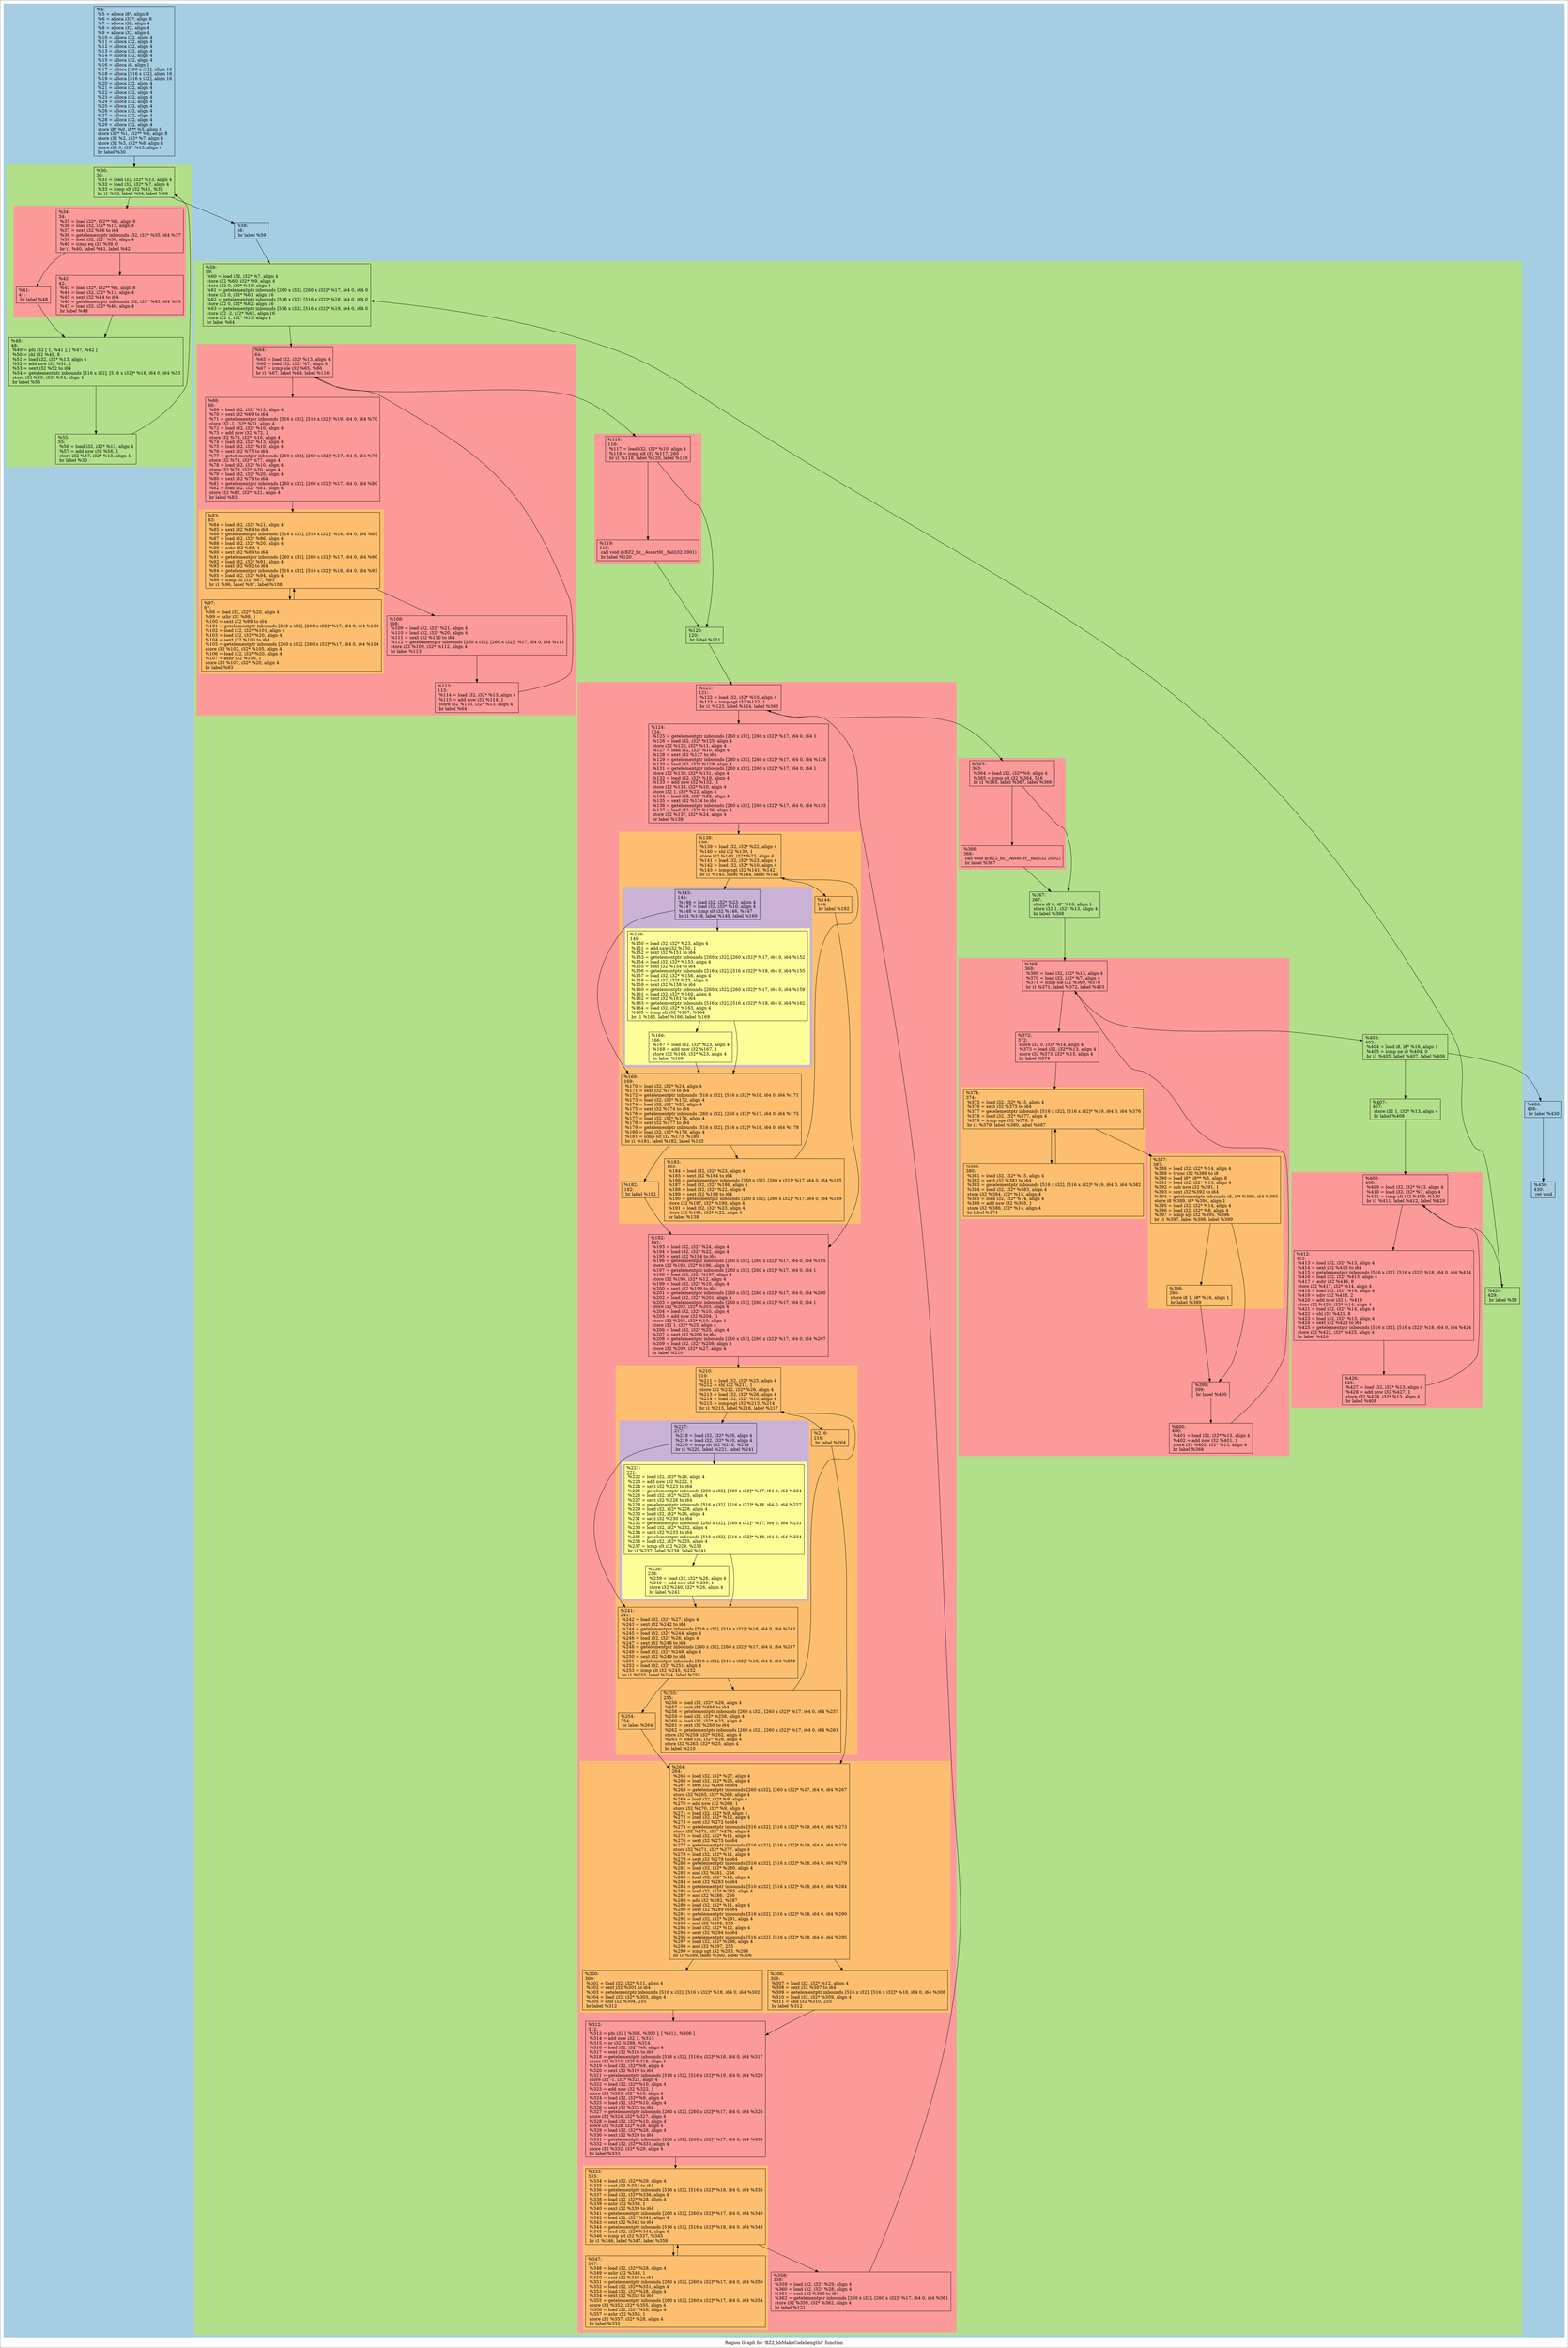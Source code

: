 digraph "Region Graph for 'BZ2_hbMakeCodeLengths' function" {
	label="Region Graph for 'BZ2_hbMakeCodeLengths' function";

	Node0x2a7da40 [shape=record,label="{%4:\l  %5 = alloca i8*, align 8\l  %6 = alloca i32*, align 8\l  %7 = alloca i32, align 4\l  %8 = alloca i32, align 4\l  %9 = alloca i32, align 4\l  %10 = alloca i32, align 4\l  %11 = alloca i32, align 4\l  %12 = alloca i32, align 4\l  %13 = alloca i32, align 4\l  %14 = alloca i32, align 4\l  %15 = alloca i32, align 4\l  %16 = alloca i8, align 1\l  %17 = alloca [260 x i32], align 16\l  %18 = alloca [516 x i32], align 16\l  %19 = alloca [516 x i32], align 16\l  %20 = alloca i32, align 4\l  %21 = alloca i32, align 4\l  %22 = alloca i32, align 4\l  %23 = alloca i32, align 4\l  %24 = alloca i32, align 4\l  %25 = alloca i32, align 4\l  %26 = alloca i32, align 4\l  %27 = alloca i32, align 4\l  %28 = alloca i32, align 4\l  %29 = alloca i32, align 4\l  store i8* %0, i8** %5, align 8\l  store i32* %1, i32** %6, align 8\l  store i32 %2, i32* %7, align 4\l  store i32 %3, i32* %8, align 4\l  store i32 0, i32* %13, align 4\l  br label %30\l}"];
	Node0x2a7da40 -> Node0x2aabf10;
	Node0x2aabf10 [shape=record,label="{%30:\l30:                                               \l  %31 = load i32, i32* %13, align 4\l  %32 = load i32, i32* %7, align 4\l  %33 = icmp slt i32 %31, %32\l  br i1 %33, label %34, label %58\l}"];
	Node0x2aabf10 -> Node0x281d6c0;
	Node0x2aabf10 -> Node0x2b38fd0;
	Node0x281d6c0 [shape=record,label="{%34:\l34:                                               \l  %35 = load i32*, i32** %6, align 8\l  %36 = load i32, i32* %13, align 4\l  %37 = sext i32 %36 to i64\l  %38 = getelementptr inbounds i32, i32* %35, i64 %37\l  %39 = load i32, i32* %38, align 4\l  %40 = icmp eq i32 %39, 0\l  br i1 %40, label %41, label %42\l}"];
	Node0x281d6c0 -> Node0x2ad7290;
	Node0x281d6c0 -> Node0x2a7bac0;
	Node0x2ad7290 [shape=record,label="{%41:\l41:                                               \l  br label %48\l}"];
	Node0x2ad7290 -> Node0x2ab4590;
	Node0x2ab4590 [shape=record,label="{%48:\l48:                                               \l  %49 = phi i32 [ 1, %41 ], [ %47, %42 ]\l  %50 = shl i32 %49, 8\l  %51 = load i32, i32* %13, align 4\l  %52 = add nsw i32 %51, 1\l  %53 = sext i32 %52 to i64\l  %54 = getelementptr inbounds [516 x i32], [516 x i32]* %18, i64 0, i64 %53\l  store i32 %50, i32* %54, align 4\l  br label %55\l}"];
	Node0x2ab4590 -> Node0x2b57780;
	Node0x2b57780 [shape=record,label="{%55:\l55:                                               \l  %56 = load i32, i32* %13, align 4\l  %57 = add nsw i32 %56, 1\l  store i32 %57, i32* %13, align 4\l  br label %30\l}"];
	Node0x2b57780 -> Node0x2aabf10[constraint=false];
	Node0x2a7bac0 [shape=record,label="{%42:\l42:                                               \l  %43 = load i32*, i32** %6, align 8\l  %44 = load i32, i32* %13, align 4\l  %45 = sext i32 %44 to i64\l  %46 = getelementptr inbounds i32, i32* %43, i64 %45\l  %47 = load i32, i32* %46, align 4\l  br label %48\l}"];
	Node0x2a7bac0 -> Node0x2ab4590;
	Node0x2b38fd0 [shape=record,label="{%58:\l58:                                               \l  br label %59\l}"];
	Node0x2b38fd0 -> Node0x2a93270;
	Node0x2a93270 [shape=record,label="{%59:\l59:                                               \l  %60 = load i32, i32* %7, align 4\l  store i32 %60, i32* %9, align 4\l  store i32 0, i32* %10, align 4\l  %61 = getelementptr inbounds [260 x i32], [260 x i32]* %17, i64 0, i64 0\l  store i32 0, i32* %61, align 16\l  %62 = getelementptr inbounds [516 x i32], [516 x i32]* %18, i64 0, i64 0\l  store i32 0, i32* %62, align 16\l  %63 = getelementptr inbounds [516 x i32], [516 x i32]* %19, i64 0, i64 0\l  store i32 -2, i32* %63, align 16\l  store i32 1, i32* %13, align 4\l  br label %64\l}"];
	Node0x2a93270 -> Node0x2a539e0;
	Node0x2a539e0 [shape=record,label="{%64:\l64:                                               \l  %65 = load i32, i32* %13, align 4\l  %66 = load i32, i32* %7, align 4\l  %67 = icmp sle i32 %65, %66\l  br i1 %67, label %68, label %116\l}"];
	Node0x2a539e0 -> Node0x2a8c360;
	Node0x2a539e0 -> Node0x2b33cf0;
	Node0x2a8c360 [shape=record,label="{%68:\l68:                                               \l  %69 = load i32, i32* %13, align 4\l  %70 = sext i32 %69 to i64\l  %71 = getelementptr inbounds [516 x i32], [516 x i32]* %19, i64 0, i64 %70\l  store i32 -1, i32* %71, align 4\l  %72 = load i32, i32* %10, align 4\l  %73 = add nsw i32 %72, 1\l  store i32 %73, i32* %10, align 4\l  %74 = load i32, i32* %13, align 4\l  %75 = load i32, i32* %10, align 4\l  %76 = sext i32 %75 to i64\l  %77 = getelementptr inbounds [260 x i32], [260 x i32]* %17, i64 0, i64 %76\l  store i32 %74, i32* %77, align 4\l  %78 = load i32, i32* %10, align 4\l  store i32 %78, i32* %20, align 4\l  %79 = load i32, i32* %20, align 4\l  %80 = sext i32 %79 to i64\l  %81 = getelementptr inbounds [260 x i32], [260 x i32]* %17, i64 0, i64 %80\l  %82 = load i32, i32* %81, align 4\l  store i32 %82, i32* %21, align 4\l  br label %83\l}"];
	Node0x2a8c360 -> Node0x2867db0;
	Node0x2867db0 [shape=record,label="{%83:\l83:                                               \l  %84 = load i32, i32* %21, align 4\l  %85 = sext i32 %84 to i64\l  %86 = getelementptr inbounds [516 x i32], [516 x i32]* %18, i64 0, i64 %85\l  %87 = load i32, i32* %86, align 4\l  %88 = load i32, i32* %20, align 4\l  %89 = ashr i32 %88, 1\l  %90 = sext i32 %89 to i64\l  %91 = getelementptr inbounds [260 x i32], [260 x i32]* %17, i64 0, i64 %90\l  %92 = load i32, i32* %91, align 4\l  %93 = sext i32 %92 to i64\l  %94 = getelementptr inbounds [516 x i32], [516 x i32]* %18, i64 0, i64 %93\l  %95 = load i32, i32* %94, align 4\l  %96 = icmp slt i32 %87, %95\l  br i1 %96, label %97, label %108\l}"];
	Node0x2867db0 -> Node0x2a66400;
	Node0x2867db0 -> Node0x2b356f0;
	Node0x2a66400 [shape=record,label="{%97:\l97:                                               \l  %98 = load i32, i32* %20, align 4\l  %99 = ashr i32 %98, 1\l  %100 = sext i32 %99 to i64\l  %101 = getelementptr inbounds [260 x i32], [260 x i32]* %17, i64 0, i64 %100\l  %102 = load i32, i32* %101, align 4\l  %103 = load i32, i32* %20, align 4\l  %104 = sext i32 %103 to i64\l  %105 = getelementptr inbounds [260 x i32], [260 x i32]* %17, i64 0, i64 %104\l  store i32 %102, i32* %105, align 4\l  %106 = load i32, i32* %20, align 4\l  %107 = ashr i32 %106, 1\l  store i32 %107, i32* %20, align 4\l  br label %83\l}"];
	Node0x2a66400 -> Node0x2867db0[constraint=false];
	Node0x2b356f0 [shape=record,label="{%108:\l108:                                              \l  %109 = load i32, i32* %21, align 4\l  %110 = load i32, i32* %20, align 4\l  %111 = sext i32 %110 to i64\l  %112 = getelementptr inbounds [260 x i32], [260 x i32]* %17, i64 0, i64 %111\l  store i32 %109, i32* %112, align 4\l  br label %113\l}"];
	Node0x2b356f0 -> Node0x2a984c0;
	Node0x2a984c0 [shape=record,label="{%113:\l113:                                              \l  %114 = load i32, i32* %13, align 4\l  %115 = add nsw i32 %114, 1\l  store i32 %115, i32* %13, align 4\l  br label %64\l}"];
	Node0x2a984c0 -> Node0x2a539e0[constraint=false];
	Node0x2b33cf0 [shape=record,label="{%116:\l116:                                              \l  %117 = load i32, i32* %10, align 4\l  %118 = icmp slt i32 %117, 260\l  br i1 %118, label %120, label %119\l}"];
	Node0x2b33cf0 -> Node0x2a5cec0;
	Node0x2b33cf0 -> Node0x29aff70;
	Node0x2a5cec0 [shape=record,label="{%120:\l120:                                              \l  br label %121\l}"];
	Node0x2a5cec0 -> Node0x2ab71c0;
	Node0x2ab71c0 [shape=record,label="{%121:\l121:                                              \l  %122 = load i32, i32* %10, align 4\l  %123 = icmp sgt i32 %122, 1\l  br i1 %123, label %124, label %363\l}"];
	Node0x2ab71c0 -> Node0x2817f80;
	Node0x2ab71c0 -> Node0x2810f10;
	Node0x2817f80 [shape=record,label="{%124:\l124:                                              \l  %125 = getelementptr inbounds [260 x i32], [260 x i32]* %17, i64 0, i64 1\l  %126 = load i32, i32* %125, align 4\l  store i32 %126, i32* %11, align 4\l  %127 = load i32, i32* %10, align 4\l  %128 = sext i32 %127 to i64\l  %129 = getelementptr inbounds [260 x i32], [260 x i32]* %17, i64 0, i64 %128\l  %130 = load i32, i32* %129, align 4\l  %131 = getelementptr inbounds [260 x i32], [260 x i32]* %17, i64 0, i64 1\l  store i32 %130, i32* %131, align 4\l  %132 = load i32, i32* %10, align 4\l  %133 = add nsw i32 %132, -1\l  store i32 %133, i32* %10, align 4\l  store i32 1, i32* %22, align 4\l  %134 = load i32, i32* %22, align 4\l  %135 = sext i32 %134 to i64\l  %136 = getelementptr inbounds [260 x i32], [260 x i32]* %17, i64 0, i64 %135\l  %137 = load i32, i32* %136, align 4\l  store i32 %137, i32* %24, align 4\l  br label %138\l}"];
	Node0x2817f80 -> Node0x2b2dba0;
	Node0x2b2dba0 [shape=record,label="{%138:\l138:                                              \l  %139 = load i32, i32* %22, align 4\l  %140 = shl i32 %139, 1\l  store i32 %140, i32* %23, align 4\l  %141 = load i32, i32* %23, align 4\l  %142 = load i32, i32* %10, align 4\l  %143 = icmp sgt i32 %141, %142\l  br i1 %143, label %144, label %145\l}"];
	Node0x2b2dba0 -> Node0x2acaeb0;
	Node0x2b2dba0 -> Node0x28e1610;
	Node0x2acaeb0 [shape=record,label="{%144:\l144:                                              \l  br label %192\l}"];
	Node0x2acaeb0 -> Node0x2822360;
	Node0x2822360 [shape=record,label="{%192:\l192:                                              \l  %193 = load i32, i32* %24, align 4\l  %194 = load i32, i32* %22, align 4\l  %195 = sext i32 %194 to i64\l  %196 = getelementptr inbounds [260 x i32], [260 x i32]* %17, i64 0, i64 %195\l  store i32 %193, i32* %196, align 4\l  %197 = getelementptr inbounds [260 x i32], [260 x i32]* %17, i64 0, i64 1\l  %198 = load i32, i32* %197, align 4\l  store i32 %198, i32* %12, align 4\l  %199 = load i32, i32* %10, align 4\l  %200 = sext i32 %199 to i64\l  %201 = getelementptr inbounds [260 x i32], [260 x i32]* %17, i64 0, i64 %200\l  %202 = load i32, i32* %201, align 4\l  %203 = getelementptr inbounds [260 x i32], [260 x i32]* %17, i64 0, i64 1\l  store i32 %202, i32* %203, align 4\l  %204 = load i32, i32* %10, align 4\l  %205 = add nsw i32 %204, -1\l  store i32 %205, i32* %10, align 4\l  store i32 1, i32* %25, align 4\l  %206 = load i32, i32* %25, align 4\l  %207 = sext i32 %206 to i64\l  %208 = getelementptr inbounds [260 x i32], [260 x i32]* %17, i64 0, i64 %207\l  %209 = load i32, i32* %208, align 4\l  store i32 %209, i32* %27, align 4\l  br label %210\l}"];
	Node0x2822360 -> Node0x2a920c0;
	Node0x2a920c0 [shape=record,label="{%210:\l210:                                              \l  %211 = load i32, i32* %25, align 4\l  %212 = shl i32 %211, 1\l  store i32 %212, i32* %26, align 4\l  %213 = load i32, i32* %26, align 4\l  %214 = load i32, i32* %10, align 4\l  %215 = icmp sgt i32 %213, %214\l  br i1 %215, label %216, label %217\l}"];
	Node0x2a920c0 -> Node0x2a8a2b0;
	Node0x2a920c0 -> Node0x2ab7260;
	Node0x2a8a2b0 [shape=record,label="{%216:\l216:                                              \l  br label %264\l}"];
	Node0x2a8a2b0 -> Node0x2825d90;
	Node0x2825d90 [shape=record,label="{%264:\l264:                                              \l  %265 = load i32, i32* %27, align 4\l  %266 = load i32, i32* %25, align 4\l  %267 = sext i32 %266 to i64\l  %268 = getelementptr inbounds [260 x i32], [260 x i32]* %17, i64 0, i64 %267\l  store i32 %265, i32* %268, align 4\l  %269 = load i32, i32* %9, align 4\l  %270 = add nsw i32 %269, 1\l  store i32 %270, i32* %9, align 4\l  %271 = load i32, i32* %9, align 4\l  %272 = load i32, i32* %12, align 4\l  %273 = sext i32 %272 to i64\l  %274 = getelementptr inbounds [516 x i32], [516 x i32]* %19, i64 0, i64 %273\l  store i32 %271, i32* %274, align 4\l  %275 = load i32, i32* %11, align 4\l  %276 = sext i32 %275 to i64\l  %277 = getelementptr inbounds [516 x i32], [516 x i32]* %19, i64 0, i64 %276\l  store i32 %271, i32* %277, align 4\l  %278 = load i32, i32* %11, align 4\l  %279 = sext i32 %278 to i64\l  %280 = getelementptr inbounds [516 x i32], [516 x i32]* %18, i64 0, i64 %279\l  %281 = load i32, i32* %280, align 4\l  %282 = and i32 %281, -256\l  %283 = load i32, i32* %12, align 4\l  %284 = sext i32 %283 to i64\l  %285 = getelementptr inbounds [516 x i32], [516 x i32]* %18, i64 0, i64 %284\l  %286 = load i32, i32* %285, align 4\l  %287 = and i32 %286, -256\l  %288 = add i32 %282, %287\l  %289 = load i32, i32* %11, align 4\l  %290 = sext i32 %289 to i64\l  %291 = getelementptr inbounds [516 x i32], [516 x i32]* %18, i64 0, i64 %290\l  %292 = load i32, i32* %291, align 4\l  %293 = and i32 %292, 255\l  %294 = load i32, i32* %12, align 4\l  %295 = sext i32 %294 to i64\l  %296 = getelementptr inbounds [516 x i32], [516 x i32]* %18, i64 0, i64 %295\l  %297 = load i32, i32* %296, align 4\l  %298 = and i32 %297, 255\l  %299 = icmp sgt i32 %293, %298\l  br i1 %299, label %300, label %306\l}"];
	Node0x2825d90 -> Node0x2a97e70;
	Node0x2825d90 -> Node0x2ae2680;
	Node0x2a97e70 [shape=record,label="{%300:\l300:                                              \l  %301 = load i32, i32* %11, align 4\l  %302 = sext i32 %301 to i64\l  %303 = getelementptr inbounds [516 x i32], [516 x i32]* %18, i64 0, i64 %302\l  %304 = load i32, i32* %303, align 4\l  %305 = and i32 %304, 255\l  br label %312\l}"];
	Node0x2a97e70 -> Node0x2ac30e0;
	Node0x2ac30e0 [shape=record,label="{%312:\l312:                                              \l  %313 = phi i32 [ %305, %300 ], [ %311, %306 ]\l  %314 = add nsw i32 1, %313\l  %315 = or i32 %288, %314\l  %316 = load i32, i32* %9, align 4\l  %317 = sext i32 %316 to i64\l  %318 = getelementptr inbounds [516 x i32], [516 x i32]* %18, i64 0, i64 %317\l  store i32 %315, i32* %318, align 4\l  %319 = load i32, i32* %9, align 4\l  %320 = sext i32 %319 to i64\l  %321 = getelementptr inbounds [516 x i32], [516 x i32]* %19, i64 0, i64 %320\l  store i32 -1, i32* %321, align 4\l  %322 = load i32, i32* %10, align 4\l  %323 = add nsw i32 %322, 1\l  store i32 %323, i32* %10, align 4\l  %324 = load i32, i32* %9, align 4\l  %325 = load i32, i32* %10, align 4\l  %326 = sext i32 %325 to i64\l  %327 = getelementptr inbounds [260 x i32], [260 x i32]* %17, i64 0, i64 %326\l  store i32 %324, i32* %327, align 4\l  %328 = load i32, i32* %10, align 4\l  store i32 %328, i32* %28, align 4\l  %329 = load i32, i32* %28, align 4\l  %330 = sext i32 %329 to i64\l  %331 = getelementptr inbounds [260 x i32], [260 x i32]* %17, i64 0, i64 %330\l  %332 = load i32, i32* %331, align 4\l  store i32 %332, i32* %29, align 4\l  br label %333\l}"];
	Node0x2ac30e0 -> Node0x2826010;
	Node0x2826010 [shape=record,label="{%333:\l333:                                              \l  %334 = load i32, i32* %29, align 4\l  %335 = sext i32 %334 to i64\l  %336 = getelementptr inbounds [516 x i32], [516 x i32]* %18, i64 0, i64 %335\l  %337 = load i32, i32* %336, align 4\l  %338 = load i32, i32* %28, align 4\l  %339 = ashr i32 %338, 1\l  %340 = sext i32 %339 to i64\l  %341 = getelementptr inbounds [260 x i32], [260 x i32]* %17, i64 0, i64 %340\l  %342 = load i32, i32* %341, align 4\l  %343 = sext i32 %342 to i64\l  %344 = getelementptr inbounds [516 x i32], [516 x i32]* %18, i64 0, i64 %343\l  %345 = load i32, i32* %344, align 4\l  %346 = icmp slt i32 %337, %345\l  br i1 %346, label %347, label %358\l}"];
	Node0x2826010 -> Node0x2ac1780;
	Node0x2826010 -> Node0x2abcb40;
	Node0x2ac1780 [shape=record,label="{%347:\l347:                                              \l  %348 = load i32, i32* %28, align 4\l  %349 = ashr i32 %348, 1\l  %350 = sext i32 %349 to i64\l  %351 = getelementptr inbounds [260 x i32], [260 x i32]* %17, i64 0, i64 %350\l  %352 = load i32, i32* %351, align 4\l  %353 = load i32, i32* %28, align 4\l  %354 = sext i32 %353 to i64\l  %355 = getelementptr inbounds [260 x i32], [260 x i32]* %17, i64 0, i64 %354\l  store i32 %352, i32* %355, align 4\l  %356 = load i32, i32* %28, align 4\l  %357 = ashr i32 %356, 1\l  store i32 %357, i32* %28, align 4\l  br label %333\l}"];
	Node0x2ac1780 -> Node0x2826010[constraint=false];
	Node0x2abcb40 [shape=record,label="{%358:\l358:                                              \l  %359 = load i32, i32* %29, align 4\l  %360 = load i32, i32* %28, align 4\l  %361 = sext i32 %360 to i64\l  %362 = getelementptr inbounds [260 x i32], [260 x i32]* %17, i64 0, i64 %361\l  store i32 %359, i32* %362, align 4\l  br label %121\l}"];
	Node0x2abcb40 -> Node0x2ab71c0[constraint=false];
	Node0x2ae2680 [shape=record,label="{%306:\l306:                                              \l  %307 = load i32, i32* %12, align 4\l  %308 = sext i32 %307 to i64\l  %309 = getelementptr inbounds [516 x i32], [516 x i32]* %18, i64 0, i64 %308\l  %310 = load i32, i32* %309, align 4\l  %311 = and i32 %310, 255\l  br label %312\l}"];
	Node0x2ae2680 -> Node0x2ac30e0;
	Node0x2ab7260 [shape=record,label="{%217:\l217:                                              \l  %218 = load i32, i32* %26, align 4\l  %219 = load i32, i32* %10, align 4\l  %220 = icmp slt i32 %218, %219\l  br i1 %220, label %221, label %241\l}"];
	Node0x2ab7260 -> Node0x2b55440;
	Node0x2ab7260 -> Node0x2ab0a30;
	Node0x2b55440 [shape=record,label="{%221:\l221:                                              \l  %222 = load i32, i32* %26, align 4\l  %223 = add nsw i32 %222, 1\l  %224 = sext i32 %223 to i64\l  %225 = getelementptr inbounds [260 x i32], [260 x i32]* %17, i64 0, i64 %224\l  %226 = load i32, i32* %225, align 4\l  %227 = sext i32 %226 to i64\l  %228 = getelementptr inbounds [516 x i32], [516 x i32]* %18, i64 0, i64 %227\l  %229 = load i32, i32* %228, align 4\l  %230 = load i32, i32* %26, align 4\l  %231 = sext i32 %230 to i64\l  %232 = getelementptr inbounds [260 x i32], [260 x i32]* %17, i64 0, i64 %231\l  %233 = load i32, i32* %232, align 4\l  %234 = sext i32 %233 to i64\l  %235 = getelementptr inbounds [516 x i32], [516 x i32]* %18, i64 0, i64 %234\l  %236 = load i32, i32* %235, align 4\l  %237 = icmp slt i32 %229, %236\l  br i1 %237, label %238, label %241\l}"];
	Node0x2b55440 -> Node0x2b4c2b0;
	Node0x2b55440 -> Node0x2ab0a30;
	Node0x2b4c2b0 [shape=record,label="{%238:\l238:                                              \l  %239 = load i32, i32* %26, align 4\l  %240 = add nsw i32 %239, 1\l  store i32 %240, i32* %26, align 4\l  br label %241\l}"];
	Node0x2b4c2b0 -> Node0x2ab0a30;
	Node0x2ab0a30 [shape=record,label="{%241:\l241:                                              \l  %242 = load i32, i32* %27, align 4\l  %243 = sext i32 %242 to i64\l  %244 = getelementptr inbounds [516 x i32], [516 x i32]* %18, i64 0, i64 %243\l  %245 = load i32, i32* %244, align 4\l  %246 = load i32, i32* %26, align 4\l  %247 = sext i32 %246 to i64\l  %248 = getelementptr inbounds [260 x i32], [260 x i32]* %17, i64 0, i64 %247\l  %249 = load i32, i32* %248, align 4\l  %250 = sext i32 %249 to i64\l  %251 = getelementptr inbounds [516 x i32], [516 x i32]* %18, i64 0, i64 %250\l  %252 = load i32, i32* %251, align 4\l  %253 = icmp slt i32 %245, %252\l  br i1 %253, label %254, label %255\l}"];
	Node0x2ab0a30 -> Node0x2a75390;
	Node0x2ab0a30 -> Node0x27e6550;
	Node0x2a75390 [shape=record,label="{%254:\l254:                                              \l  br label %264\l}"];
	Node0x2a75390 -> Node0x2825d90;
	Node0x27e6550 [shape=record,label="{%255:\l255:                                              \l  %256 = load i32, i32* %26, align 4\l  %257 = sext i32 %256 to i64\l  %258 = getelementptr inbounds [260 x i32], [260 x i32]* %17, i64 0, i64 %257\l  %259 = load i32, i32* %258, align 4\l  %260 = load i32, i32* %25, align 4\l  %261 = sext i32 %260 to i64\l  %262 = getelementptr inbounds [260 x i32], [260 x i32]* %17, i64 0, i64 %261\l  store i32 %259, i32* %262, align 4\l  %263 = load i32, i32* %26, align 4\l  store i32 %263, i32* %25, align 4\l  br label %210\l}"];
	Node0x27e6550 -> Node0x2a920c0[constraint=false];
	Node0x28e1610 [shape=record,label="{%145:\l145:                                              \l  %146 = load i32, i32* %23, align 4\l  %147 = load i32, i32* %10, align 4\l  %148 = icmp slt i32 %146, %147\l  br i1 %148, label %149, label %169\l}"];
	Node0x28e1610 -> Node0x2b54660;
	Node0x28e1610 -> Node0x29a7bf0;
	Node0x2b54660 [shape=record,label="{%149:\l149:                                              \l  %150 = load i32, i32* %23, align 4\l  %151 = add nsw i32 %150, 1\l  %152 = sext i32 %151 to i64\l  %153 = getelementptr inbounds [260 x i32], [260 x i32]* %17, i64 0, i64 %152\l  %154 = load i32, i32* %153, align 4\l  %155 = sext i32 %154 to i64\l  %156 = getelementptr inbounds [516 x i32], [516 x i32]* %18, i64 0, i64 %155\l  %157 = load i32, i32* %156, align 4\l  %158 = load i32, i32* %23, align 4\l  %159 = sext i32 %158 to i64\l  %160 = getelementptr inbounds [260 x i32], [260 x i32]* %17, i64 0, i64 %159\l  %161 = load i32, i32* %160, align 4\l  %162 = sext i32 %161 to i64\l  %163 = getelementptr inbounds [516 x i32], [516 x i32]* %18, i64 0, i64 %162\l  %164 = load i32, i32* %163, align 4\l  %165 = icmp slt i32 %157, %164\l  br i1 %165, label %166, label %169\l}"];
	Node0x2b54660 -> Node0x284cb30;
	Node0x2b54660 -> Node0x29a7bf0;
	Node0x284cb30 [shape=record,label="{%166:\l166:                                              \l  %167 = load i32, i32* %23, align 4\l  %168 = add nsw i32 %167, 1\l  store i32 %168, i32* %23, align 4\l  br label %169\l}"];
	Node0x284cb30 -> Node0x29a7bf0;
	Node0x29a7bf0 [shape=record,label="{%169:\l169:                                              \l  %170 = load i32, i32* %24, align 4\l  %171 = sext i32 %170 to i64\l  %172 = getelementptr inbounds [516 x i32], [516 x i32]* %18, i64 0, i64 %171\l  %173 = load i32, i32* %172, align 4\l  %174 = load i32, i32* %23, align 4\l  %175 = sext i32 %174 to i64\l  %176 = getelementptr inbounds [260 x i32], [260 x i32]* %17, i64 0, i64 %175\l  %177 = load i32, i32* %176, align 4\l  %178 = sext i32 %177 to i64\l  %179 = getelementptr inbounds [516 x i32], [516 x i32]* %18, i64 0, i64 %178\l  %180 = load i32, i32* %179, align 4\l  %181 = icmp slt i32 %173, %180\l  br i1 %181, label %182, label %183\l}"];
	Node0x29a7bf0 -> Node0x2a76180;
	Node0x29a7bf0 -> Node0x2a58ed0;
	Node0x2a76180 [shape=record,label="{%182:\l182:                                              \l  br label %192\l}"];
	Node0x2a76180 -> Node0x2822360;
	Node0x2a58ed0 [shape=record,label="{%183:\l183:                                              \l  %184 = load i32, i32* %23, align 4\l  %185 = sext i32 %184 to i64\l  %186 = getelementptr inbounds [260 x i32], [260 x i32]* %17, i64 0, i64 %185\l  %187 = load i32, i32* %186, align 4\l  %188 = load i32, i32* %22, align 4\l  %189 = sext i32 %188 to i64\l  %190 = getelementptr inbounds [260 x i32], [260 x i32]* %17, i64 0, i64 %189\l  store i32 %187, i32* %190, align 4\l  %191 = load i32, i32* %23, align 4\l  store i32 %191, i32* %22, align 4\l  br label %138\l}"];
	Node0x2a58ed0 -> Node0x2b2dba0[constraint=false];
	Node0x2810f10 [shape=record,label="{%363:\l363:                                              \l  %364 = load i32, i32* %9, align 4\l  %365 = icmp slt i32 %364, 516\l  br i1 %365, label %367, label %366\l}"];
	Node0x2810f10 -> Node0x2a72970;
	Node0x2810f10 -> Node0x29afa80;
	Node0x2a72970 [shape=record,label="{%367:\l367:                                              \l  store i8 0, i8* %16, align 1\l  store i32 1, i32* %13, align 4\l  br label %368\l}"];
	Node0x2a72970 -> Node0x2b37950;
	Node0x2b37950 [shape=record,label="{%368:\l368:                                              \l  %369 = load i32, i32* %13, align 4\l  %370 = load i32, i32* %7, align 4\l  %371 = icmp sle i32 %369, %370\l  br i1 %371, label %372, label %403\l}"];
	Node0x2b37950 -> Node0x2b343c0;
	Node0x2b37950 -> Node0x2a6bbb0;
	Node0x2b343c0 [shape=record,label="{%372:\l372:                                              \l  store i32 0, i32* %14, align 4\l  %373 = load i32, i32* %13, align 4\l  store i32 %373, i32* %15, align 4\l  br label %374\l}"];
	Node0x2b343c0 -> Node0x2a68b80;
	Node0x2a68b80 [shape=record,label="{%374:\l374:                                              \l  %375 = load i32, i32* %15, align 4\l  %376 = sext i32 %375 to i64\l  %377 = getelementptr inbounds [516 x i32], [516 x i32]* %19, i64 0, i64 %376\l  %378 = load i32, i32* %377, align 4\l  %379 = icmp sge i32 %378, 0\l  br i1 %379, label %380, label %387\l}"];
	Node0x2a68b80 -> Node0x29231b0;
	Node0x2a68b80 -> Node0x2b527e0;
	Node0x29231b0 [shape=record,label="{%380:\l380:                                              \l  %381 = load i32, i32* %15, align 4\l  %382 = sext i32 %381 to i64\l  %383 = getelementptr inbounds [516 x i32], [516 x i32]* %19, i64 0, i64 %382\l  %384 = load i32, i32* %383, align 4\l  store i32 %384, i32* %15, align 4\l  %385 = load i32, i32* %14, align 4\l  %386 = add nsw i32 %385, 1\l  store i32 %386, i32* %14, align 4\l  br label %374\l}"];
	Node0x29231b0 -> Node0x2a68b80[constraint=false];
	Node0x2b527e0 [shape=record,label="{%387:\l387:                                              \l  %388 = load i32, i32* %14, align 4\l  %389 = trunc i32 %388 to i8\l  %390 = load i8*, i8** %5, align 8\l  %391 = load i32, i32* %13, align 4\l  %392 = sub nsw i32 %391, 1\l  %393 = sext i32 %392 to i64\l  %394 = getelementptr inbounds i8, i8* %390, i64 %393\l  store i8 %389, i8* %394, align 1\l  %395 = load i32, i32* %14, align 4\l  %396 = load i32, i32* %8, align 4\l  %397 = icmp sgt i32 %395, %396\l  br i1 %397, label %398, label %399\l}"];
	Node0x2b527e0 -> Node0x2b48640;
	Node0x2b527e0 -> Node0x2a931f0;
	Node0x2b48640 [shape=record,label="{%398:\l398:                                              \l  store i8 1, i8* %16, align 1\l  br label %399\l}"];
	Node0x2b48640 -> Node0x2a931f0;
	Node0x2a931f0 [shape=record,label="{%399:\l399:                                              \l  br label %400\l}"];
	Node0x2a931f0 -> Node0x2a8a7c0;
	Node0x2a8a7c0 [shape=record,label="{%400:\l400:                                              \l  %401 = load i32, i32* %13, align 4\l  %402 = add nsw i32 %401, 1\l  store i32 %402, i32* %13, align 4\l  br label %368\l}"];
	Node0x2a8a7c0 -> Node0x2b37950[constraint=false];
	Node0x2a6bbb0 [shape=record,label="{%403:\l403:                                              \l  %404 = load i8, i8* %16, align 1\l  %405 = icmp ne i8 %404, 0\l  br i1 %405, label %407, label %406\l}"];
	Node0x2a6bbb0 -> Node0x28368a0;
	Node0x2a6bbb0 -> Node0x28be7c0;
	Node0x28368a0 [shape=record,label="{%407:\l407:                                              \l  store i32 1, i32* %13, align 4\l  br label %408\l}"];
	Node0x28368a0 -> Node0x2a7bcf0;
	Node0x2a7bcf0 [shape=record,label="{%408:\l408:                                              \l  %409 = load i32, i32* %13, align 4\l  %410 = load i32, i32* %7, align 4\l  %411 = icmp slt i32 %409, %410\l  br i1 %411, label %412, label %429\l}"];
	Node0x2a7bcf0 -> Node0x28bf070;
	Node0x2a7bcf0 -> Node0x2a93340;
	Node0x28bf070 [shape=record,label="{%412:\l412:                                              \l  %413 = load i32, i32* %13, align 4\l  %414 = sext i32 %413 to i64\l  %415 = getelementptr inbounds [516 x i32], [516 x i32]* %18, i64 0, i64 %414\l  %416 = load i32, i32* %415, align 4\l  %417 = ashr i32 %416, 8\l  store i32 %417, i32* %14, align 4\l  %418 = load i32, i32* %14, align 4\l  %419 = sdiv i32 %418, 2\l  %420 = add nsw i32 1, %419\l  store i32 %420, i32* %14, align 4\l  %421 = load i32, i32* %14, align 4\l  %422 = shl i32 %421, 8\l  %423 = load i32, i32* %13, align 4\l  %424 = sext i32 %423 to i64\l  %425 = getelementptr inbounds [516 x i32], [516 x i32]* %18, i64 0, i64 %424\l  store i32 %422, i32* %425, align 4\l  br label %426\l}"];
	Node0x28bf070 -> Node0x2b3ee40;
	Node0x2b3ee40 [shape=record,label="{%426:\l426:                                              \l  %427 = load i32, i32* %13, align 4\l  %428 = add nsw i32 %427, 1\l  store i32 %428, i32* %13, align 4\l  br label %408\l}"];
	Node0x2b3ee40 -> Node0x2a7bcf0[constraint=false];
	Node0x2a93340 [shape=record,label="{%429:\l429:                                              \l  br label %59\l}"];
	Node0x2a93340 -> Node0x2a93270[constraint=false];
	Node0x28be7c0 [shape=record,label="{%406:\l406:                                              \l  br label %430\l}"];
	Node0x28be7c0 -> Node0x2a7ca90;
	Node0x2a7ca90 [shape=record,label="{%430:\l430:                                              \l  ret void\l}"];
	Node0x29afa80 [shape=record,label="{%366:\l366:                                              \l  call void @BZ2_bz__AssertH__fail(i32 2002)\l  br label %367\l}"];
	Node0x29afa80 -> Node0x2a72970;
	Node0x29aff70 [shape=record,label="{%119:\l119:                                              \l  call void @BZ2_bz__AssertH__fail(i32 2001)\l  br label %120\l}"];
	Node0x29aff70 -> Node0x2a5cec0;
	colorscheme = "paired12"
        subgraph cluster_0x2b8ecb0 {
          label = "";
          style = filled;
          color = 1
          subgraph cluster_0x2b8f470 {
            label = "";
            style = filled;
            color = 3
            subgraph cluster_0x2b8ed30 {
              label = "";
              style = filled;
              color = 5
              Node0x281d6c0;
              Node0x2ad7290;
              Node0x2a7bac0;
            }
            Node0x2aabf10;
            Node0x2ab4590;
            Node0x2b57780;
          }
          subgraph cluster_0x2b90a90 {
            label = "";
            style = filled;
            color = 3
            subgraph cluster_0x2b90a10 {
              label = "";
              style = filled;
              color = 5
              subgraph cluster_0x2b8edb0 {
                label = "";
                style = filled;
                color = 7
                Node0x2867db0;
                Node0x2a66400;
              }
              Node0x2a539e0;
              Node0x2a8c360;
              Node0x2b356f0;
              Node0x2a984c0;
            }
            subgraph cluster_0x2b90990 {
              label = "";
              style = filled;
              color = 5
              Node0x2b33cf0;
              Node0x29aff70;
            }
            subgraph cluster_0x2b90910 {
              label = "";
              style = filled;
              color = 5
              subgraph cluster_0x27c1ee0 {
                label = "";
                style = filled;
                color = 7
                subgraph cluster_0x27c1e60 {
                  label = "";
                  style = filled;
                  color = 9
                  subgraph cluster_0x2b66920 {
                    label = "";
                    style = filled;
                    color = 11
                    Node0x2b54660;
                    Node0x284cb30;
                  }
                  Node0x28e1610;
                }
                Node0x2b2dba0;
                Node0x2acaeb0;
                Node0x29a7bf0;
                Node0x2a76180;
                Node0x2a58ed0;
              }
              subgraph cluster_0x2b668a0 {
                label = "";
                style = filled;
                color = 7
                subgraph cluster_0x2b8f010 {
                  label = "";
                  style = filled;
                  color = 9
                  subgraph cluster_0x2b8ef30 {
                    label = "";
                    style = filled;
                    color = 11
                    Node0x2b55440;
                    Node0x2b4c2b0;
                  }
                  Node0x2ab7260;
                }
                Node0x2a920c0;
                Node0x2a8a2b0;
                Node0x2ab0a30;
                Node0x2a75390;
                Node0x27e6550;
              }
              subgraph cluster_0x2b8eeb0 {
                label = "";
                style = filled;
                color = 7
                Node0x2825d90;
                Node0x2a97e70;
                Node0x2ae2680;
              }
              subgraph cluster_0x2b8ee30 {
                label = "";
                style = filled;
                color = 7
                Node0x2826010;
                Node0x2ac1780;
              }
              Node0x2ab71c0;
              Node0x2817f80;
              Node0x2822360;
              Node0x2ac30e0;
              Node0x2abcb40;
            }
            subgraph cluster_0x2b8d630 {
              label = "";
              style = filled;
              color = 5
              Node0x2810f10;
              Node0x29afa80;
            }
            subgraph cluster_0x2b8d5b0 {
              label = "";
              style = filled;
              color = 5
              subgraph cluster_0x2b8d4b0 {
                label = "";
                style = filled;
                color = 7
                Node0x2a68b80;
                Node0x29231b0;
              }
              subgraph cluster_0x27c1f60 {
                label = "";
                style = filled;
                color = 7
                Node0x2b527e0;
                Node0x2b48640;
              }
              Node0x2b37950;
              Node0x2b343c0;
              Node0x2a931f0;
              Node0x2a8a7c0;
            }
            subgraph cluster_0x2b8d530 {
              label = "";
              style = filled;
              color = 5
              Node0x2a7bcf0;
              Node0x28bf070;
              Node0x2b3ee40;
            }
            Node0x2a93270;
            Node0x2a5cec0;
            Node0x2a72970;
            Node0x2a6bbb0;
            Node0x28368a0;
            Node0x2a93340;
          }
          Node0x2a7da40;
          Node0x2b38fd0;
          Node0x28be7c0;
          Node0x2a7ca90;
        }
}
